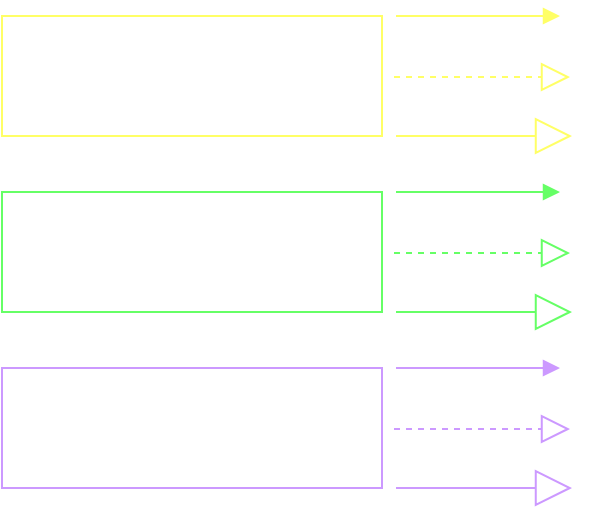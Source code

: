 <mxfile version="20.6.2" type="github"><diagram id="8DoNjmoRVH9KA_Kde1OC" name="Page-1"><mxGraphModel dx="1234" dy="853" grid="0" gridSize="10" guides="1" tooltips="1" connect="1" arrows="1" fold="1" page="1" pageScale="1" pageWidth="827" pageHeight="1169" math="0" shadow="0"><root><mxCell id="0"/><mxCell id="1" parent="0"/><mxCell id="RjXZu9Xo7SkpvOjB_6qB-1" value="" style="rounded=0;whiteSpace=wrap;html=1;strokeColor=#FFFF66;fontColor=#FFFF66;" parent="1" vertex="1"><mxGeometry x="35" y="29" width="190" height="60" as="geometry"/></mxCell><mxCell id="RjXZu9Xo7SkpvOjB_6qB-18" value="" style="endArrow=block;dashed=1;endFill=0;endSize=12;html=1;rounded=0;strokeColor=#FFFF66;fontColor=#FF8000;" parent="1" edge="1"><mxGeometry width="160" relative="1" as="geometry"><mxPoint x="231" y="59.5" as="sourcePoint"/><mxPoint x="319" y="59.5" as="targetPoint"/></mxGeometry></mxCell><mxCell id="RjXZu9Xo7SkpvOjB_6qB-19" value="" style="endArrow=block;endSize=16;endFill=0;html=1;rounded=0;strokeColor=#FFFF66;fontColor=#FF8000;" parent="1" edge="1"><mxGeometry width="160" relative="1" as="geometry"><mxPoint x="232" y="89" as="sourcePoint"/><mxPoint x="320" y="89" as="targetPoint"/></mxGeometry></mxCell><mxCell id="RjXZu9Xo7SkpvOjB_6qB-21" value="" style="endArrow=block;endFill=1;html=1;edgeStyle=orthogonalEdgeStyle;align=left;verticalAlign=top;rounded=0;strokeColor=#FFFF66;fontColor=#FF8000;" parent="1" edge="1"><mxGeometry x="-1" relative="1" as="geometry"><mxPoint x="232" y="29" as="sourcePoint"/><mxPoint x="314" y="29" as="targetPoint"/></mxGeometry></mxCell><mxCell id="RjXZu9Xo7SkpvOjB_6qB-23" value="" style="rounded=0;whiteSpace=wrap;html=1;strokeColor=#66FF66;fontColor=#66FF66;" parent="1" vertex="1"><mxGeometry x="35" y="117" width="190" height="60" as="geometry"/></mxCell><mxCell id="RjXZu9Xo7SkpvOjB_6qB-24" value="" style="endArrow=block;dashed=1;endFill=0;endSize=12;html=1;rounded=0;strokeColor=#66FF66;fontColor=#FF8000;" parent="1" edge="1"><mxGeometry width="160" relative="1" as="geometry"><mxPoint x="231" y="147.5" as="sourcePoint"/><mxPoint x="319" y="147.5" as="targetPoint"/></mxGeometry></mxCell><mxCell id="RjXZu9Xo7SkpvOjB_6qB-25" value="" style="endArrow=block;endSize=16;endFill=0;html=1;rounded=0;strokeColor=#66FF66;fontColor=#FF8000;" parent="1" edge="1"><mxGeometry width="160" relative="1" as="geometry"><mxPoint x="232" y="177" as="sourcePoint"/><mxPoint x="320" y="177" as="targetPoint"/></mxGeometry></mxCell><mxCell id="RjXZu9Xo7SkpvOjB_6qB-26" value="" style="endArrow=block;endFill=1;html=1;edgeStyle=orthogonalEdgeStyle;align=left;verticalAlign=top;rounded=0;strokeColor=#66FF66;fontColor=#FF8000;" parent="1" edge="1"><mxGeometry x="-1" relative="1" as="geometry"><mxPoint x="232" y="117" as="sourcePoint"/><mxPoint x="314" y="117" as="targetPoint"/></mxGeometry></mxCell><mxCell id="RjXZu9Xo7SkpvOjB_6qB-27" value="" style="rounded=0;whiteSpace=wrap;html=1;strokeColor=#CC99FF;fontColor=#CC99FF;" parent="1" vertex="1"><mxGeometry x="35" y="205" width="190" height="60" as="geometry"/></mxCell><mxCell id="RjXZu9Xo7SkpvOjB_6qB-28" value="" style="endArrow=block;dashed=1;endFill=0;endSize=12;html=1;rounded=0;strokeColor=#CC99FF;fontColor=#FF8000;" parent="1" edge="1"><mxGeometry width="160" relative="1" as="geometry"><mxPoint x="231" y="235.5" as="sourcePoint"/><mxPoint x="319" y="235.5" as="targetPoint"/></mxGeometry></mxCell><mxCell id="RjXZu9Xo7SkpvOjB_6qB-29" value="" style="endArrow=block;endSize=16;endFill=0;html=1;rounded=0;strokeColor=#CC99FF;fontColor=#FF8000;" parent="1" edge="1"><mxGeometry width="160" relative="1" as="geometry"><mxPoint x="232" y="265" as="sourcePoint"/><mxPoint x="320" y="265" as="targetPoint"/></mxGeometry></mxCell><mxCell id="RjXZu9Xo7SkpvOjB_6qB-30" value="" style="endArrow=block;endFill=1;html=1;edgeStyle=orthogonalEdgeStyle;align=left;verticalAlign=top;rounded=0;strokeColor=#CC99FF;fontColor=#FF8000;" parent="1" edge="1"><mxGeometry x="-1" relative="1" as="geometry"><mxPoint x="232" y="205" as="sourcePoint"/><mxPoint x="314" y="205" as="targetPoint"/></mxGeometry></mxCell></root></mxGraphModel></diagram></mxfile>